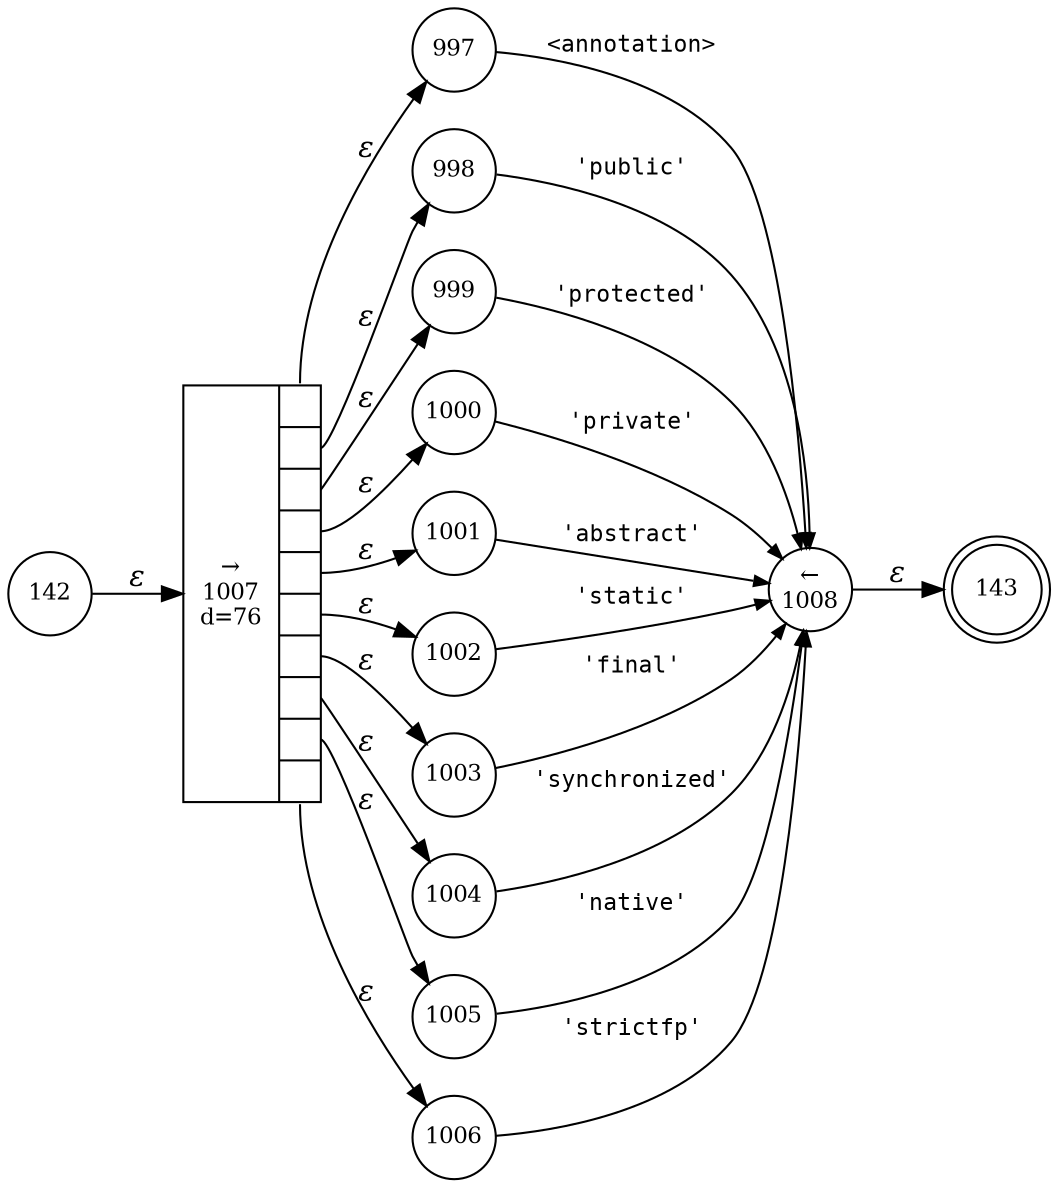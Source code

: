 digraph ATN {
rankdir=LR;
s143[fontsize=11, label="143", shape=doublecircle, fixedsize=true, width=.6];
s997[fontsize=11,label="997", shape=circle, fixedsize=true, width=.55, peripheries=1];
s998[fontsize=11,label="998", shape=circle, fixedsize=true, width=.55, peripheries=1];
s999[fontsize=11,label="999", shape=circle, fixedsize=true, width=.55, peripheries=1];
s1000[fontsize=11,label="1000", shape=circle, fixedsize=true, width=.55, peripheries=1];
s1001[fontsize=11,label="1001", shape=circle, fixedsize=true, width=.55, peripheries=1];
s1002[fontsize=11,label="1002", shape=circle, fixedsize=true, width=.55, peripheries=1];
s1003[fontsize=11,label="1003", shape=circle, fixedsize=true, width=.55, peripheries=1];
s1004[fontsize=11,label="1004", shape=circle, fixedsize=true, width=.55, peripheries=1];
s1005[fontsize=11,label="1005", shape=circle, fixedsize=true, width=.55, peripheries=1];
s142[fontsize=11,label="142", shape=circle, fixedsize=true, width=.55, peripheries=1];
s1006[fontsize=11,label="1006", shape=circle, fixedsize=true, width=.55, peripheries=1];
s1007[fontsize=11,label="{&rarr;\n1007\nd=76|{<p0>|<p1>|<p2>|<p3>|<p4>|<p5>|<p6>|<p7>|<p8>|<p9>}}", shape=record, fixedsize=false, peripheries=1];
s1008[fontsize=11,label="&larr;\n1008", shape=circle, fixedsize=true, width=.55, peripheries=1];
s142 -> s1007 [fontname="Times-Italic", label="&epsilon;"];
s1007:p0 -> s997 [fontname="Times-Italic", label="&epsilon;"];
s1007:p1 -> s998 [fontname="Times-Italic", label="&epsilon;"];
s1007:p2 -> s999 [fontname="Times-Italic", label="&epsilon;"];
s1007:p3 -> s1000 [fontname="Times-Italic", label="&epsilon;"];
s1007:p4 -> s1001 [fontname="Times-Italic", label="&epsilon;"];
s1007:p5 -> s1002 [fontname="Times-Italic", label="&epsilon;"];
s1007:p6 -> s1003 [fontname="Times-Italic", label="&epsilon;"];
s1007:p7 -> s1004 [fontname="Times-Italic", label="&epsilon;"];
s1007:p8 -> s1005 [fontname="Times-Italic", label="&epsilon;"];
s1007:p9 -> s1006 [fontname="Times-Italic", label="&epsilon;"];
s997 -> s1008 [fontsize=11, fontname="Courier", arrowsize=.7, label = "<annotation>", arrowhead = normal];
s998 -> s1008 [fontsize=11, fontname="Courier", arrowsize=.7, label = "'public'", arrowhead = normal];
s999 -> s1008 [fontsize=11, fontname="Courier", arrowsize=.7, label = "'protected'", arrowhead = normal];
s1000 -> s1008 [fontsize=11, fontname="Courier", arrowsize=.7, label = "'private'", arrowhead = normal];
s1001 -> s1008 [fontsize=11, fontname="Courier", arrowsize=.7, label = "'abstract'", arrowhead = normal];
s1002 -> s1008 [fontsize=11, fontname="Courier", arrowsize=.7, label = "'static'", arrowhead = normal];
s1003 -> s1008 [fontsize=11, fontname="Courier", arrowsize=.7, label = "'final'", arrowhead = normal];
s1004 -> s1008 [fontsize=11, fontname="Courier", arrowsize=.7, label = "'synchronized'", arrowhead = normal];
s1005 -> s1008 [fontsize=11, fontname="Courier", arrowsize=.7, label = "'native'", arrowhead = normal];
s1006 -> s1008 [fontsize=11, fontname="Courier", arrowsize=.7, label = "'strictfp'", arrowhead = normal];
s1008 -> s143 [fontname="Times-Italic", label="&epsilon;"];
}
